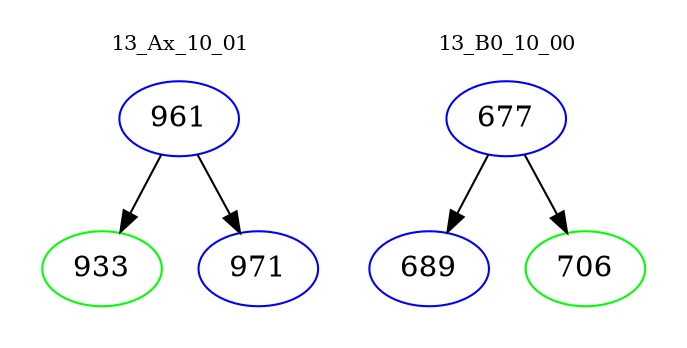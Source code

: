 digraph{
subgraph cluster_0 {
color = white
label = "13_Ax_10_01";
fontsize=10;
T0_961 [label="961", color="blue"]
T0_961 -> T0_933 [color="black"]
T0_933 [label="933", color="green"]
T0_961 -> T0_971 [color="black"]
T0_971 [label="971", color="blue"]
}
subgraph cluster_1 {
color = white
label = "13_B0_10_00";
fontsize=10;
T1_677 [label="677", color="blue"]
T1_677 -> T1_689 [color="black"]
T1_689 [label="689", color="blue"]
T1_677 -> T1_706 [color="black"]
T1_706 [label="706", color="green"]
}
}
